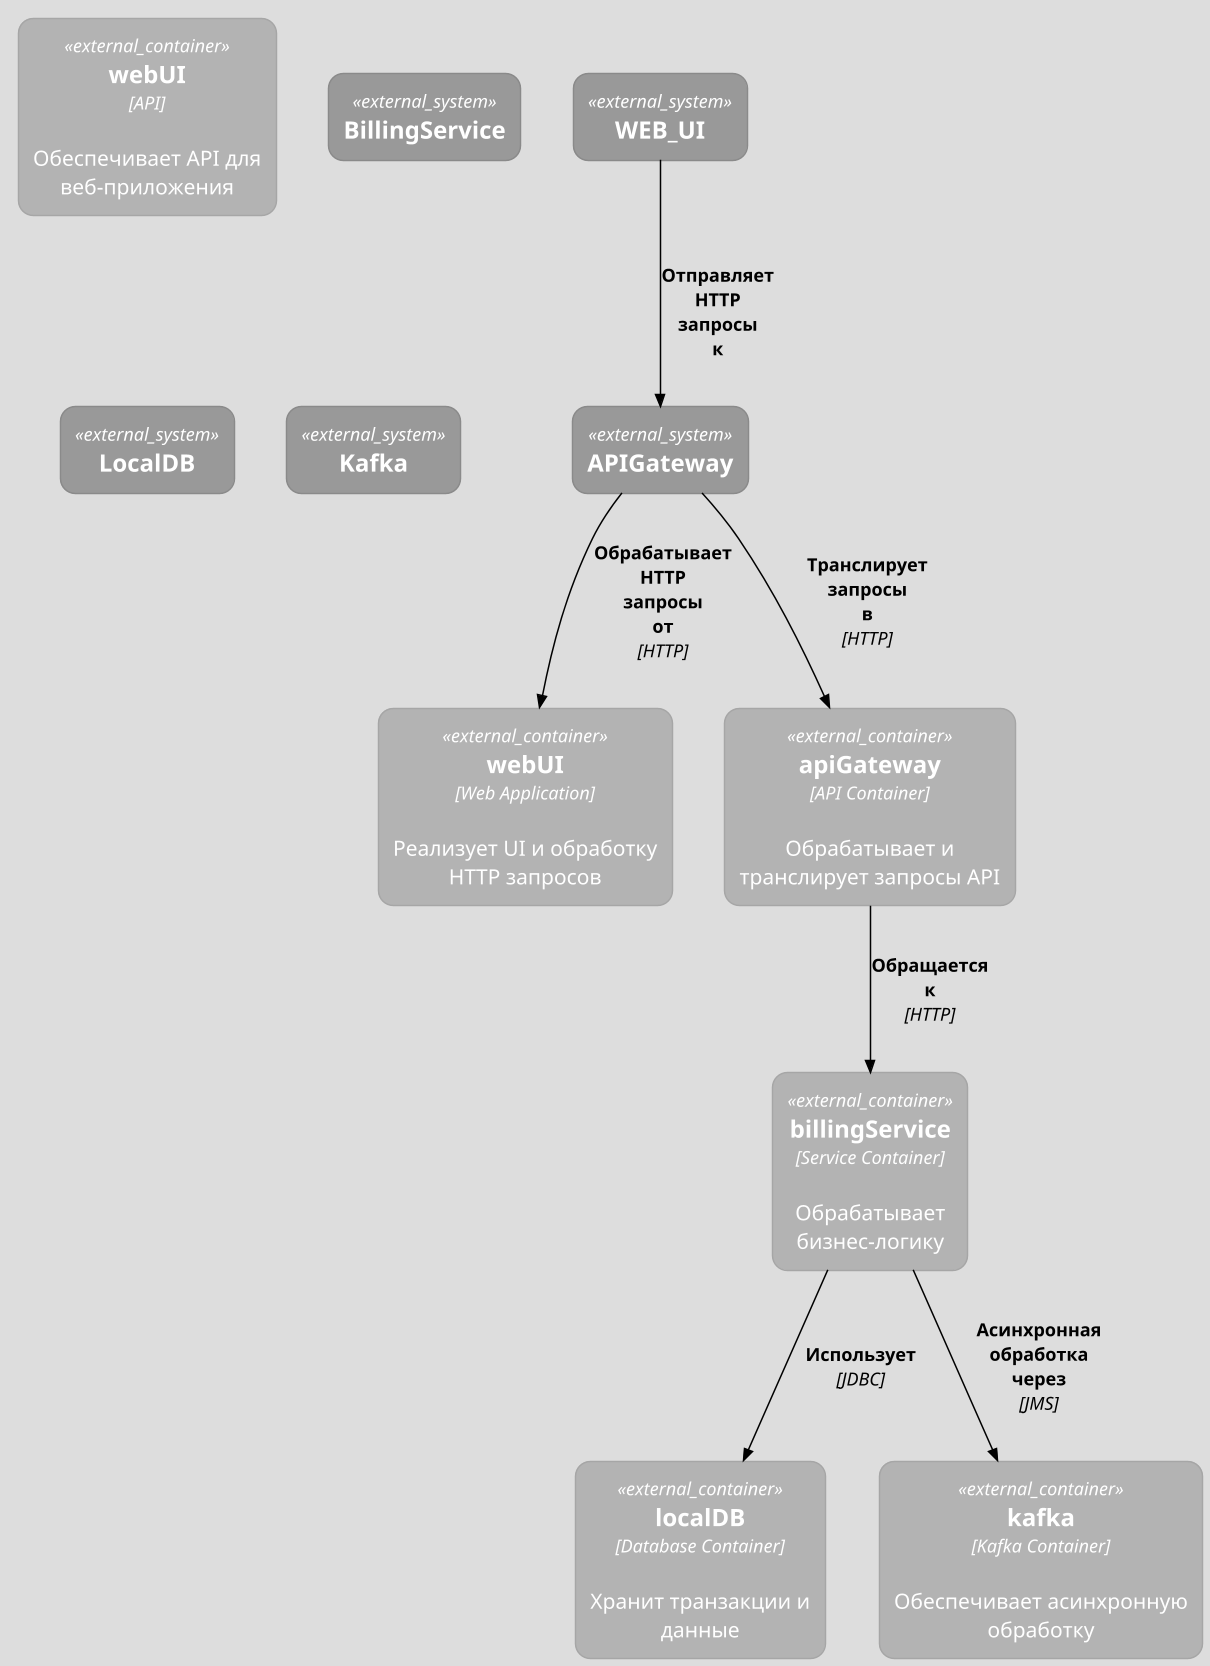 @startuml

!include <C4/C4_Container>
!theme plain

scale 1.5

skinparam maxMessageSize 20

System_Ext(webUI, "WEB_UI")
Container_Ext(webApp, webUI, "Web Application", "Реализует UI и обработку HTTP запросов")
Container_Ext(api, webUI, "API", "Обеспечивает API для веб-приложения")

System_Ext(apiGateway, "APIGateway")
Container_Ext(apiContainer, apiGateway, "API Container", "Обрабатывает и транслирует запросы API")

System_Ext(billingService, "BillingService")
Container_Ext(serviceContainer, billingService, "Service Container", "Обрабатывает бизнес-логику")

System_Ext(localDB, "LocalDB")
Container_Ext(dbContainer, localDB, "Database Container", "Хранит транзакции и данные")

System_Ext(kafka, "Kafka")
Container_Ext(kafkaContainer, kafka, "Kafka Container", "Обеспечивает асинхронную обработку")

Rel_Down(webUI, apiGateway, "Отправляет HTTP запросы к")
Rel_Down(apiGateway, webApp, "Обрабатывает HTTP запросы от", "HTTP")
Rel_Down(apiGateway, apiContainer, "Транслирует запросы в", "HTTP")
Rel_Down(apiContainer, serviceContainer, "Обращается к", "HTTP")
Rel_Down(serviceContainer, dbContainer, "Использует", "JDBC")
Rel_Down(serviceContainer, kafkaContainer, "Асинхронная обработка через", "JMS")

!define backgroundColor DDDDDD
!define borderColor 3F51B5
!define containerColor 607D8B

skinparam BackgroundColor backgroundColor
skinparam shadowing false
skinparam RoundCorner 20
skinparam ArrowColor borderColor

skinparam Container {
  BackgroundColor containerColor
  BorderColor containerColor
  FontColor #FFFFFF
}

@enduml

